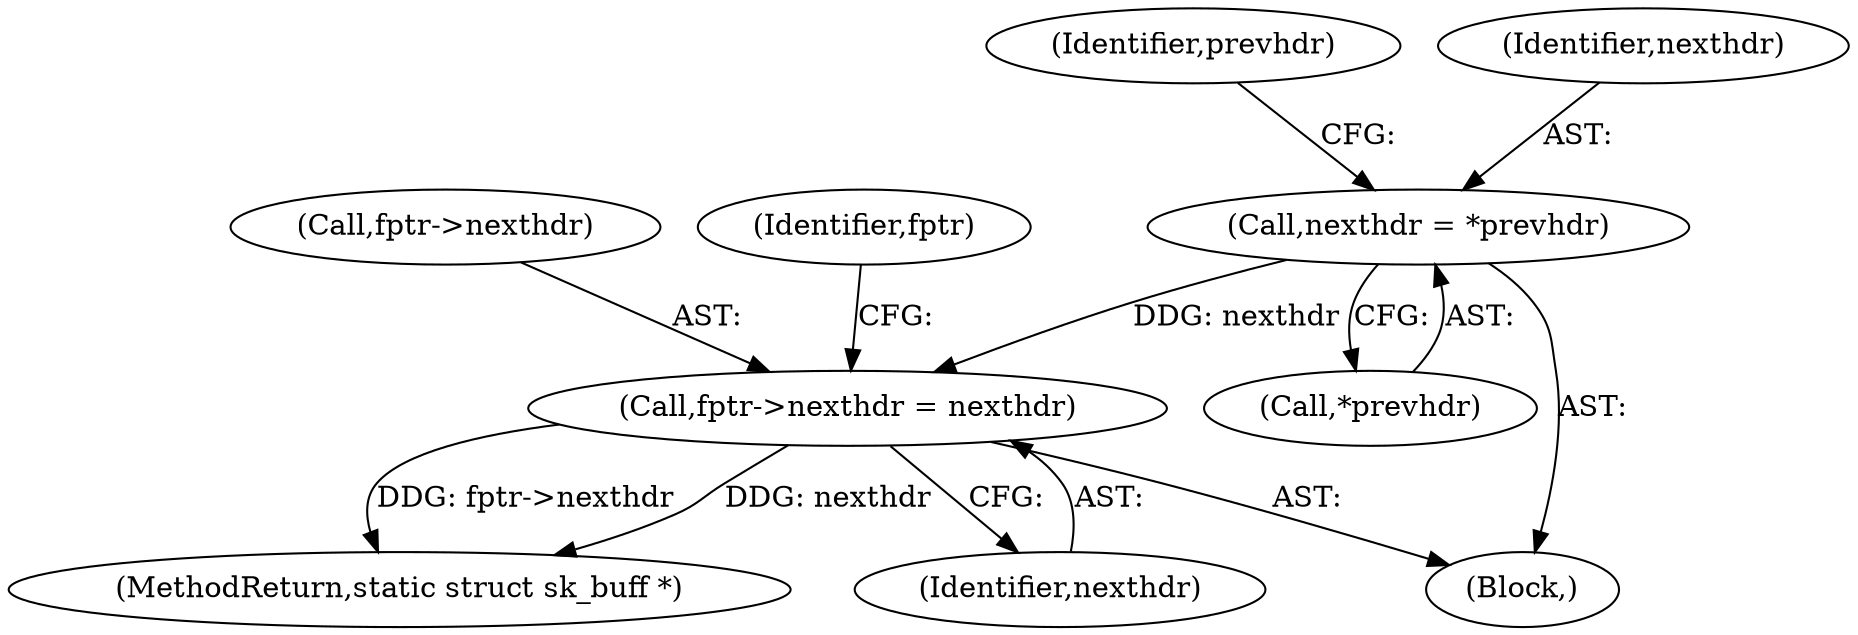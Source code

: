 digraph "0_linux_0e033e04c2678dbbe74a46b23fffb7bb918c288e@pointer" {
"1000276" [label="(Call,nexthdr = *prevhdr)"];
"1000337" [label="(Call,fptr->nexthdr = nexthdr)"];
"1000213" [label="(Block,)"];
"1000282" [label="(Identifier,prevhdr)"];
"1000337" [label="(Call,fptr->nexthdr = nexthdr)"];
"1000338" [label="(Call,fptr->nexthdr)"];
"1000277" [label="(Identifier,nexthdr)"];
"1000344" [label="(Identifier,fptr)"];
"1000276" [label="(Call,nexthdr = *prevhdr)"];
"1000361" [label="(MethodReturn,static struct sk_buff *)"];
"1000278" [label="(Call,*prevhdr)"];
"1000341" [label="(Identifier,nexthdr)"];
"1000276" -> "1000213"  [label="AST: "];
"1000276" -> "1000278"  [label="CFG: "];
"1000277" -> "1000276"  [label="AST: "];
"1000278" -> "1000276"  [label="AST: "];
"1000282" -> "1000276"  [label="CFG: "];
"1000276" -> "1000337"  [label="DDG: nexthdr"];
"1000337" -> "1000213"  [label="AST: "];
"1000337" -> "1000341"  [label="CFG: "];
"1000338" -> "1000337"  [label="AST: "];
"1000341" -> "1000337"  [label="AST: "];
"1000344" -> "1000337"  [label="CFG: "];
"1000337" -> "1000361"  [label="DDG: fptr->nexthdr"];
"1000337" -> "1000361"  [label="DDG: nexthdr"];
}
